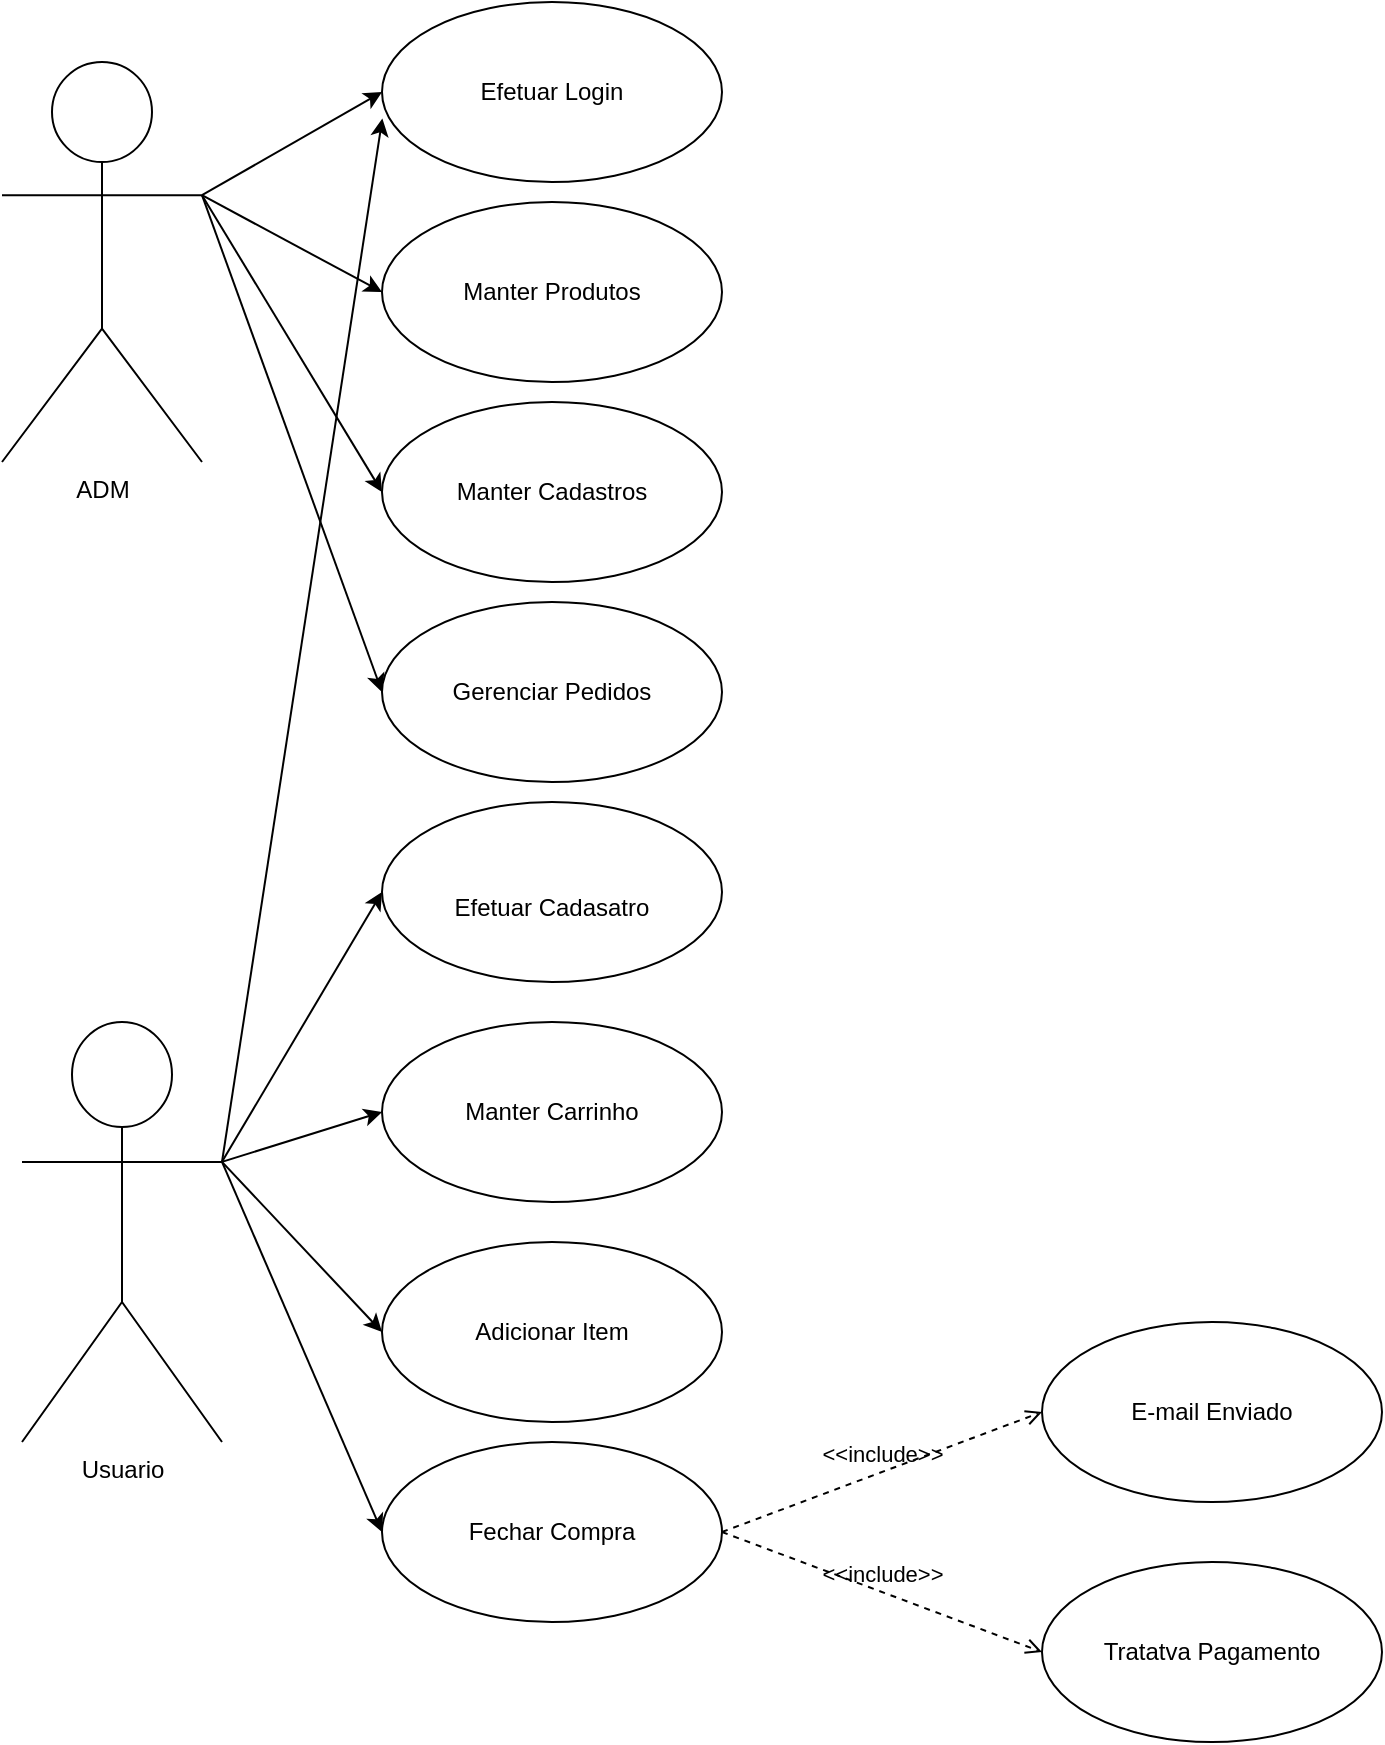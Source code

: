 <mxfile>
    <diagram id="bDdbPQInZB0HrPZDUDw5" name="Page-1">
        <mxGraphModel dx="2516" dy="997" grid="1" gridSize="10" guides="1" tooltips="1" connect="1" arrows="1" fold="1" page="1" pageScale="1" pageWidth="850" pageHeight="1100" math="0" shadow="0">
            <root>
                <mxCell id="0"/>
                <mxCell id="1" parent="0"/>
                <mxCell id="20" style="edgeStyle=none;html=1;exitX=1;exitY=0.333;exitDx=0;exitDy=0;exitPerimeter=0;entryX=0;entryY=0.5;entryDx=0;entryDy=0;" edge="1" parent="1" source="2" target="7">
                    <mxGeometry relative="1" as="geometry"/>
                </mxCell>
                <mxCell id="21" style="edgeStyle=none;html=1;entryX=0;entryY=0.5;entryDx=0;entryDy=0;exitX=1;exitY=0.333;exitDx=0;exitDy=0;exitPerimeter=0;" edge="1" parent="1" source="2" target="8">
                    <mxGeometry relative="1" as="geometry"/>
                </mxCell>
                <mxCell id="22" style="edgeStyle=none;html=1;exitX=1;exitY=0.333;exitDx=0;exitDy=0;exitPerimeter=0;entryX=0;entryY=0.5;entryDx=0;entryDy=0;" edge="1" parent="1" source="2" target="9">
                    <mxGeometry relative="1" as="geometry"/>
                </mxCell>
                <mxCell id="23" style="edgeStyle=none;html=1;exitX=1;exitY=0.333;exitDx=0;exitDy=0;exitPerimeter=0;entryX=0;entryY=0.5;entryDx=0;entryDy=0;" edge="1" parent="1" source="2" target="10">
                    <mxGeometry relative="1" as="geometry"/>
                </mxCell>
                <mxCell id="2" value="ADM" style="shape=umlActor;verticalLabelPosition=bottom;verticalAlign=top;html=1;outlineConnect=0;" vertex="1" parent="1">
                    <mxGeometry x="-800" y="50" width="100" height="200" as="geometry"/>
                </mxCell>
                <mxCell id="24" style="edgeStyle=none;html=1;exitX=1;exitY=0.333;exitDx=0;exitDy=0;exitPerimeter=0;entryX=0.001;entryY=0.647;entryDx=0;entryDy=0;entryPerimeter=0;" edge="1" parent="1" source="3" target="7">
                    <mxGeometry relative="1" as="geometry"/>
                </mxCell>
                <mxCell id="25" style="edgeStyle=none;html=1;exitX=1;exitY=0.333;exitDx=0;exitDy=0;exitPerimeter=0;entryX=0;entryY=0.5;entryDx=0;entryDy=0;" edge="1" parent="1" source="3" target="11">
                    <mxGeometry relative="1" as="geometry"/>
                </mxCell>
                <mxCell id="26" style="edgeStyle=none;html=1;exitX=1;exitY=0.333;exitDx=0;exitDy=0;exitPerimeter=0;entryX=0;entryY=0.5;entryDx=0;entryDy=0;" edge="1" parent="1" source="3" target="12">
                    <mxGeometry relative="1" as="geometry"/>
                </mxCell>
                <mxCell id="27" style="edgeStyle=none;html=1;exitX=1;exitY=0.333;exitDx=0;exitDy=0;exitPerimeter=0;entryX=0;entryY=0.5;entryDx=0;entryDy=0;" edge="1" parent="1" source="3" target="13">
                    <mxGeometry relative="1" as="geometry"/>
                </mxCell>
                <mxCell id="28" style="edgeStyle=none;html=1;exitX=1;exitY=0.333;exitDx=0;exitDy=0;exitPerimeter=0;entryX=0;entryY=0.5;entryDx=0;entryDy=0;" edge="1" parent="1" source="3" target="14">
                    <mxGeometry relative="1" as="geometry"/>
                </mxCell>
                <mxCell id="3" value="Usuario" style="shape=umlActor;verticalLabelPosition=bottom;verticalAlign=top;html=1;outlineConnect=0;" vertex="1" parent="1">
                    <mxGeometry x="-790" y="530" width="100" height="210" as="geometry"/>
                </mxCell>
                <mxCell id="7" value="Efetuar Login" style="ellipse;whiteSpace=wrap;html=1;" vertex="1" parent="1">
                    <mxGeometry x="-610" y="20" width="170" height="90" as="geometry"/>
                </mxCell>
                <mxCell id="8" value="Manter Produtos" style="ellipse;whiteSpace=wrap;html=1;" vertex="1" parent="1">
                    <mxGeometry x="-610" y="120" width="170" height="90" as="geometry"/>
                </mxCell>
                <mxCell id="9" value="Manter Cadastros" style="ellipse;whiteSpace=wrap;html=1;" vertex="1" parent="1">
                    <mxGeometry x="-610" y="220" width="170" height="90" as="geometry"/>
                </mxCell>
                <mxCell id="10" value="Gerenciar Pedidos" style="ellipse;whiteSpace=wrap;html=1;" vertex="1" parent="1">
                    <mxGeometry x="-610" y="320" width="170" height="90" as="geometry"/>
                </mxCell>
                <mxCell id="11" value="&lt;br&gt;Efetuar Cadasatro" style="ellipse;whiteSpace=wrap;html=1;" vertex="1" parent="1">
                    <mxGeometry x="-610" y="420" width="170" height="90" as="geometry"/>
                </mxCell>
                <mxCell id="12" value="Manter Carrinho" style="ellipse;whiteSpace=wrap;html=1;" vertex="1" parent="1">
                    <mxGeometry x="-610" y="530" width="170" height="90" as="geometry"/>
                </mxCell>
                <mxCell id="13" value="Adicionar Item" style="ellipse;whiteSpace=wrap;html=1;" vertex="1" parent="1">
                    <mxGeometry x="-610" y="640" width="170" height="90" as="geometry"/>
                </mxCell>
                <mxCell id="14" value="Fechar Compra" style="ellipse;whiteSpace=wrap;html=1;" vertex="1" parent="1">
                    <mxGeometry x="-610" y="740" width="170" height="90" as="geometry"/>
                </mxCell>
                <mxCell id="15" value="E-mail Enviado" style="ellipse;whiteSpace=wrap;html=1;" vertex="1" parent="1">
                    <mxGeometry x="-280" y="680" width="170" height="90" as="geometry"/>
                </mxCell>
                <mxCell id="16" value="Tratatva Pagamento" style="ellipse;whiteSpace=wrap;html=1;" vertex="1" parent="1">
                    <mxGeometry x="-280" y="800" width="170" height="90" as="geometry"/>
                </mxCell>
                <mxCell id="17" value="&amp;lt;&amp;lt;include&amp;gt;&amp;gt;" style="html=1;verticalAlign=bottom;labelBackgroundColor=none;endArrow=open;endFill=0;dashed=1;exitX=1;exitY=0.5;exitDx=0;exitDy=0;entryX=0;entryY=0.5;entryDx=0;entryDy=0;" edge="1" parent="1" source="14" target="15">
                    <mxGeometry width="160" relative="1" as="geometry">
                        <mxPoint x="-380" y="510" as="sourcePoint"/>
                        <mxPoint x="-220" y="510" as="targetPoint"/>
                    </mxGeometry>
                </mxCell>
                <mxCell id="18" value="&amp;lt;&amp;lt;include&amp;gt;&amp;gt;" style="html=1;verticalAlign=bottom;labelBackgroundColor=none;endArrow=open;endFill=0;dashed=1;exitX=1;exitY=0.5;exitDx=0;exitDy=0;entryX=0;entryY=0.5;entryDx=0;entryDy=0;" edge="1" parent="1" source="14" target="16">
                    <mxGeometry width="160" relative="1" as="geometry">
                        <mxPoint x="-380" y="510" as="sourcePoint"/>
                        <mxPoint x="-220" y="510" as="targetPoint"/>
                    </mxGeometry>
                </mxCell>
            </root>
        </mxGraphModel>
    </diagram>
</mxfile>